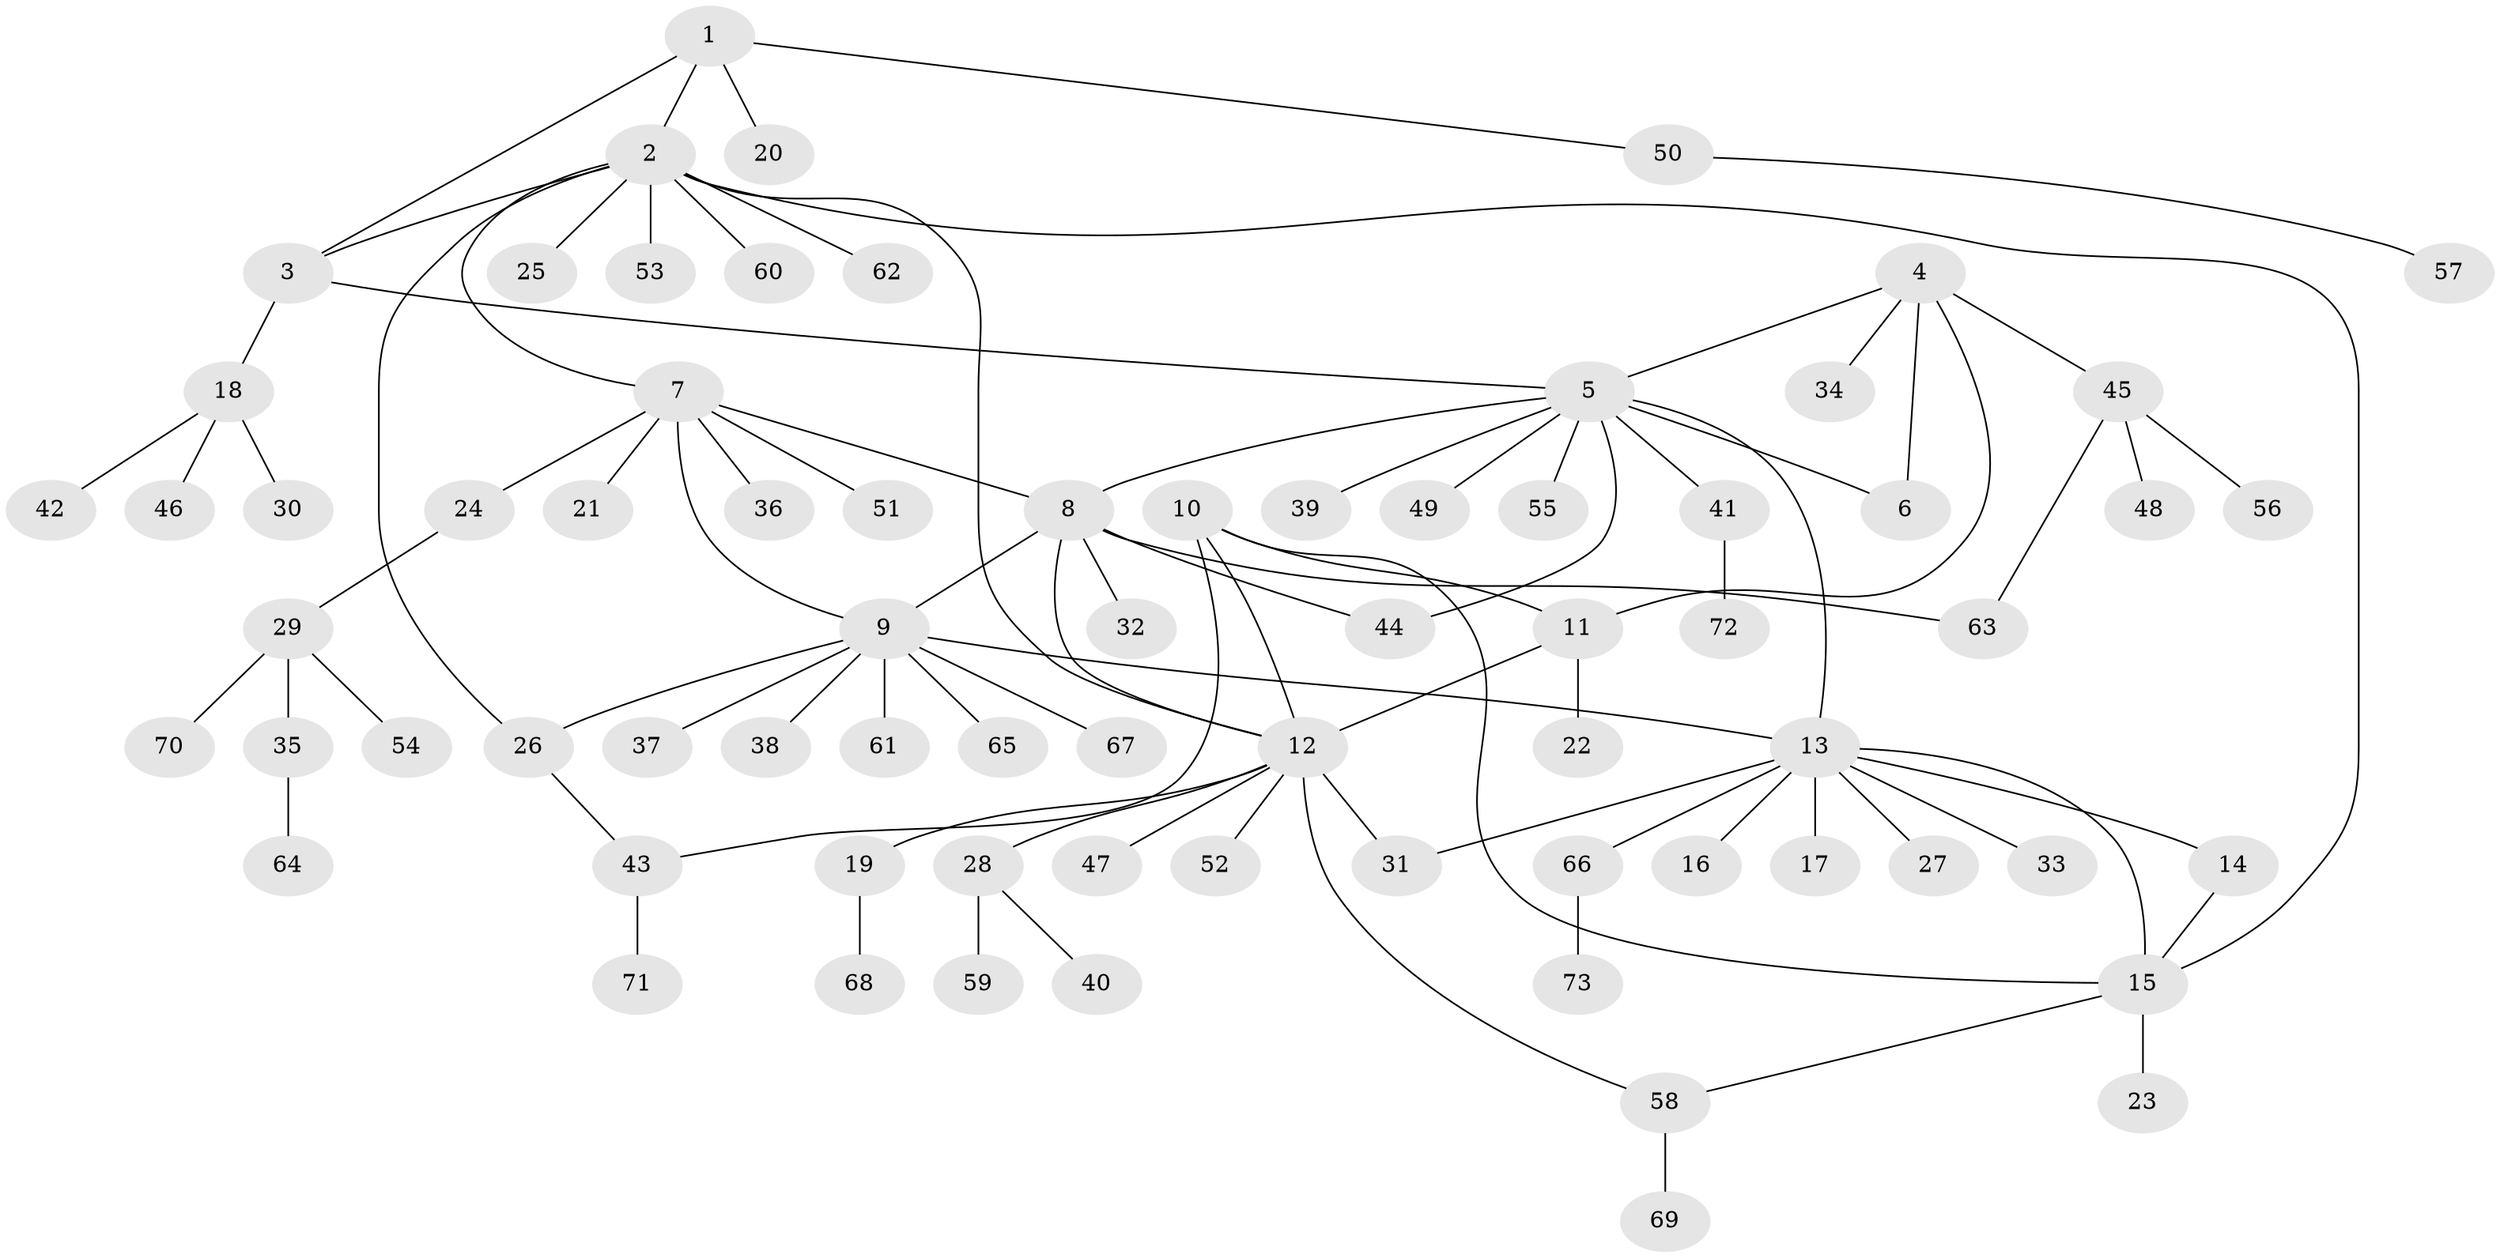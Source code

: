 // Generated by graph-tools (version 1.1) at 2025/02/03/09/25 03:02:49]
// undirected, 73 vertices, 89 edges
graph export_dot {
graph [start="1"]
  node [color=gray90,style=filled];
  1;
  2;
  3;
  4;
  5;
  6;
  7;
  8;
  9;
  10;
  11;
  12;
  13;
  14;
  15;
  16;
  17;
  18;
  19;
  20;
  21;
  22;
  23;
  24;
  25;
  26;
  27;
  28;
  29;
  30;
  31;
  32;
  33;
  34;
  35;
  36;
  37;
  38;
  39;
  40;
  41;
  42;
  43;
  44;
  45;
  46;
  47;
  48;
  49;
  50;
  51;
  52;
  53;
  54;
  55;
  56;
  57;
  58;
  59;
  60;
  61;
  62;
  63;
  64;
  65;
  66;
  67;
  68;
  69;
  70;
  71;
  72;
  73;
  1 -- 2;
  1 -- 3;
  1 -- 20;
  1 -- 50;
  2 -- 3;
  2 -- 7;
  2 -- 12;
  2 -- 15;
  2 -- 25;
  2 -- 26;
  2 -- 53;
  2 -- 60;
  2 -- 62;
  3 -- 5;
  3 -- 18;
  4 -- 5;
  4 -- 6;
  4 -- 11;
  4 -- 34;
  4 -- 45;
  5 -- 6;
  5 -- 8;
  5 -- 13;
  5 -- 39;
  5 -- 41;
  5 -- 44;
  5 -- 49;
  5 -- 55;
  7 -- 8;
  7 -- 9;
  7 -- 21;
  7 -- 24;
  7 -- 36;
  7 -- 51;
  8 -- 9;
  8 -- 12;
  8 -- 32;
  8 -- 44;
  8 -- 63;
  9 -- 13;
  9 -- 26;
  9 -- 37;
  9 -- 38;
  9 -- 61;
  9 -- 65;
  9 -- 67;
  10 -- 11;
  10 -- 12;
  10 -- 15;
  10 -- 43;
  11 -- 12;
  11 -- 22;
  12 -- 19;
  12 -- 28;
  12 -- 31;
  12 -- 47;
  12 -- 52;
  12 -- 58;
  13 -- 14;
  13 -- 15;
  13 -- 16;
  13 -- 17;
  13 -- 27;
  13 -- 31;
  13 -- 33;
  13 -- 66;
  14 -- 15;
  15 -- 23;
  15 -- 58;
  18 -- 30;
  18 -- 42;
  18 -- 46;
  19 -- 68;
  24 -- 29;
  26 -- 43;
  28 -- 40;
  28 -- 59;
  29 -- 35;
  29 -- 54;
  29 -- 70;
  35 -- 64;
  41 -- 72;
  43 -- 71;
  45 -- 48;
  45 -- 56;
  45 -- 63;
  50 -- 57;
  58 -- 69;
  66 -- 73;
}
